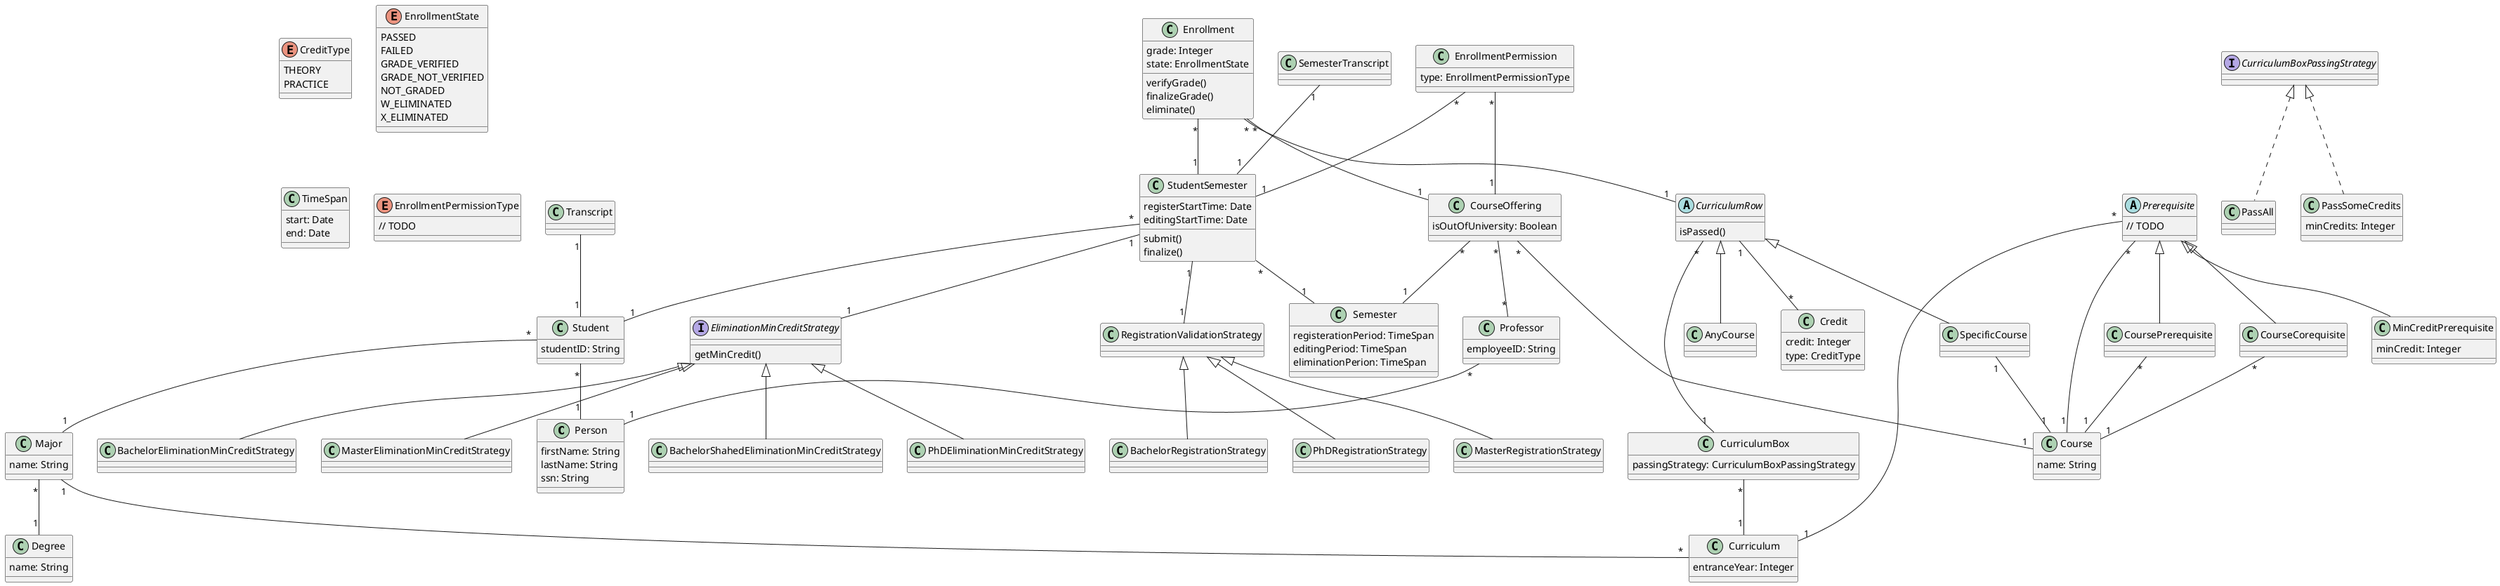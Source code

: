 @startuml boostan

class Person {
    firstName: String
    lastName: String
    ssn: String
}

class Student {
    studentID: String
}

class Professor {
    employeeID: String
}

Student "*" -- "1" Person
Professor "*" -- "1" Person

class Major {
    name: String
}

Student "*" -- "1" Major

class Degree {
    name: String
}

Major "*" -- "1" Degree 

class Curriculum {
    entranceYear: Integer
}

Major "1" -- "*" Curriculum

class Course {
    name: String
}

class CourseOffering {
    isOutOfUniversity: Boolean
}

class Semester {
    registerationPeriod: TimeSpan
    editingPeriod: TimeSpan
    eliminationPerion: TimeSpan
}

CourseOffering "*" -- "*" Professor
CourseOffering "*" -- "1" Course
CourseOffering "*" -- "1" Semester

interface CurriculumBoxPassingStrategy {

}

CurriculumBoxPassingStrategy <|.. PassAll
class PassAll {

}

CurriculumBoxPassingStrategy <|.. PassSomeCredits
class PassSomeCredits {
    minCredits: Integer
}

class CurriculumBox {
    passingStrategy: CurriculumBoxPassingStrategy
}

CurriculumBox "*" -- "1" Curriculum
CurriculumRow "*" -- "1" CurriculumBox

abstract class CurriculumRow {
    isPassed()
}

CurriculumRow "1" -- "*" Credit

CurriculumRow <|-- SpecificCourse
class SpecificCourse {
}

SpecificCourse "1" -- "1" Course

CurriculumRow <|-- AnyCourse
class AnyCourse {

}

class Credit {
    credit: Integer
    type: CreditType
}

enum CreditType {
    THEORY
    PRACTICE
}

abstract class Prerequisite {
    // TODO
}

Prerequisite "*" -- "1" Curriculum
Prerequisite "*" -- "1" Course

Prerequisite <|-- CoursePrerequisite 
class CoursePrerequisite {
}
CoursePrerequisite "*" -- "1" Course

Prerequisite <|-- CourseCorequisite 
class CourseCorequisite {
} 
CourseCorequisite "*" -- "1" Course

Prerequisite <|-- MinCreditPrerequisite 
class MinCreditPrerequisite {
    minCredit: Integer
}

class Enrollment {
    grade: Integer
    state: EnrollmentState
    verifyGrade()
    finalizeGrade()
    eliminate()
}

enum EnrollmentState {
    PASSED
    FAILED
    GRADE_VERIFIED
    GRADE_NOT_VERIFIED
    NOT_GRADED
    W_ELIMINATED
    X_ELIMINATED
}

Enrollment "*" -- "1" CourseOffering
Enrollment "*" -- "1" CurriculumRow
Enrollment "*" -- "1" StudentSemester

class StudentSemester {
    registerStartTime: Date
    editingStartTime: Date
    submit()
    finalize()
}
StudentSemester "*" -- "1" Semester
StudentSemester "*" -- "1" Student
StudentSemester "1" -- "1" RegistrationValidationStrategy
StudentSemester "1" -- "1" EliminationMinCreditStrategy

class TimeSpan {
    start: Date
    end: Date
}

class SemesterTranscript {
}
SemesterTranscript "1" -- "1" StudentSemester

class Transcript {
}
Transcript "1" -- "1" Student

class EnrollmentPermission {
    type: EnrollmentPermissionType
}
EnrollmentPermission "*" -- "1" CourseOffering
EnrollmentPermission "*" -- "1" StudentSemester

enum EnrollmentPermissionType {
    // TODO
}

class RegistrationValidationStrategy {
}

RegistrationValidationStrategy <|-- BachelorRegistrationStrategy
class BachelorRegistrationStrategy {
}

RegistrationValidationStrategy <|-- MasterRegistrationStrategy
class MasterRegistrationStrategy {
}

RegistrationValidationStrategy <|-- PhDRegistrationStrategy
class PhDRegistrationStrategy {
}

interface EliminationMinCreditStrategy {
    getMinCredit()
}
EliminationMinCreditStrategy <|-- BachelorEliminationMinCreditStrategy
EliminationMinCreditStrategy <|-- BachelorShahedEliminationMinCreditStrategy
EliminationMinCreditStrategy <|-- MasterEliminationMinCreditStrategy
EliminationMinCreditStrategy <|-- PhDEliminationMinCreditStrategy

@enduml